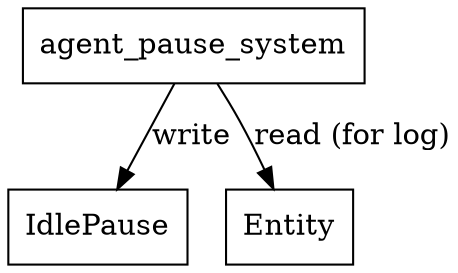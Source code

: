 digraph agent_pause_system {
    node [shape=box]
    agent_pause_system -> IdlePause [label="write"]
    agent_pause_system -> Entity [label="read (for log)"]
}
